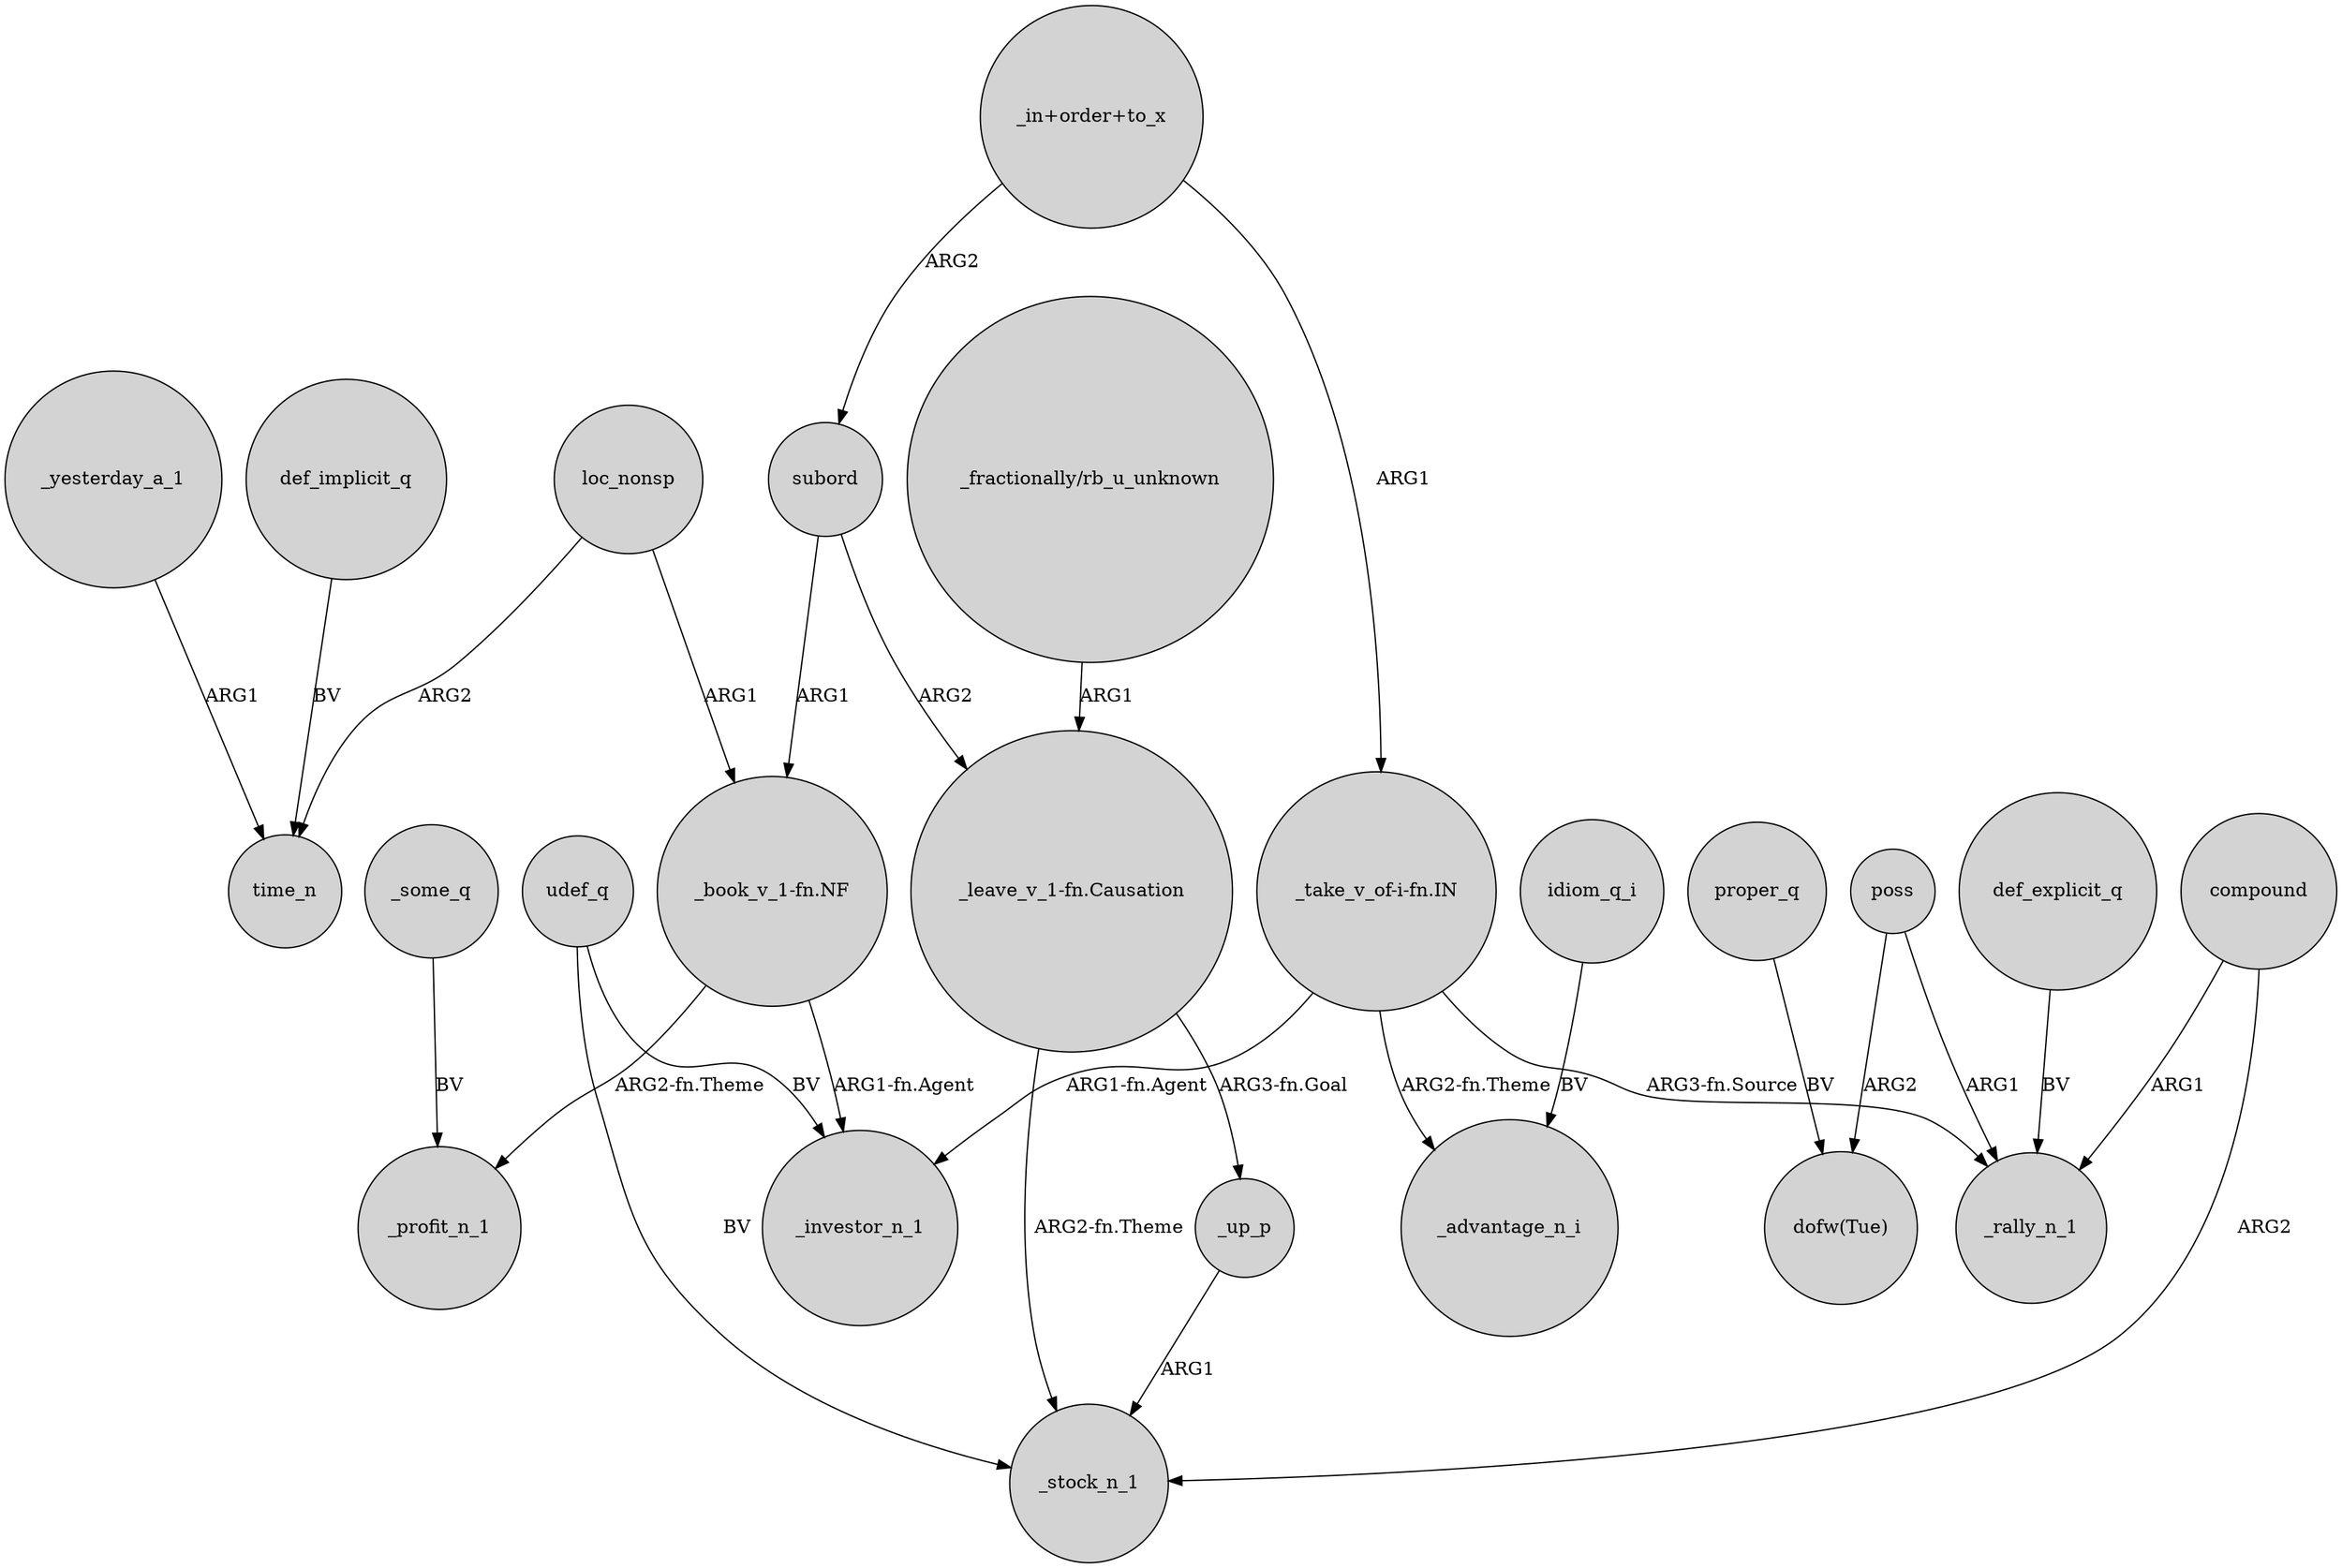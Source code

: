 digraph {
	node [shape=circle style=filled]
	_yesterday_a_1 -> time_n [label=ARG1]
	poss -> _rally_n_1 [label=ARG1]
	_up_p -> _stock_n_1 [label=ARG1]
	udef_q -> _investor_n_1 [label=BV]
	loc_nonsp -> "_book_v_1-fn.NF" [label=ARG1]
	"_take_v_of-i-fn.IN" -> _rally_n_1 [label="ARG3-fn.Source"]
	"_fractionally/rb_u_unknown" -> "_leave_v_1-fn.Causation" [label=ARG1]
	compound -> _rally_n_1 [label=ARG1]
	"_take_v_of-i-fn.IN" -> _investor_n_1 [label="ARG1-fn.Agent"]
	proper_q -> "dofw(Tue)" [label=BV]
	"_leave_v_1-fn.Causation" -> _up_p [label="ARG3-fn.Goal"]
	"_leave_v_1-fn.Causation" -> _stock_n_1 [label="ARG2-fn.Theme"]
	def_explicit_q -> _rally_n_1 [label=BV]
	loc_nonsp -> time_n [label=ARG2]
	compound -> _stock_n_1 [label=ARG2]
	"_take_v_of-i-fn.IN" -> _advantage_n_i [label="ARG2-fn.Theme"]
	udef_q -> _stock_n_1 [label=BV]
	"_in+order+to_x" -> subord [label=ARG2]
	poss -> "dofw(Tue)" [label=ARG2]
	subord -> "_leave_v_1-fn.Causation" [label=ARG2]
	subord -> "_book_v_1-fn.NF" [label=ARG1]
	"_book_v_1-fn.NF" -> _profit_n_1 [label="ARG2-fn.Theme"]
	"_in+order+to_x" -> "_take_v_of-i-fn.IN" [label=ARG1]
	idiom_q_i -> _advantage_n_i [label=BV]
	"_book_v_1-fn.NF" -> _investor_n_1 [label="ARG1-fn.Agent"]
	_some_q -> _profit_n_1 [label=BV]
	def_implicit_q -> time_n [label=BV]
}
